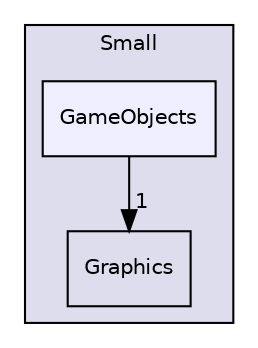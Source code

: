digraph "C:/Users/folae/Documents/Code/Big-Projects/ScriptWizards/SmallGameLibrary/include/Small/GameObjects" {
  compound=true
  node [ fontsize="10", fontname="Helvetica"];
  edge [ labelfontsize="10", labelfontname="Helvetica"];
  subgraph clusterdir_517f7d009caed18d50502f12c0d97ec3 {
    graph [ bgcolor="#ddddee", pencolor="black", label="Small" fontname="Helvetica", fontsize="10", URL="dir_517f7d009caed18d50502f12c0d97ec3.html"]
  dir_230ebb31a7b473b673878f5d3da6d001 [shape=box label="Graphics" URL="dir_230ebb31a7b473b673878f5d3da6d001.html"];
  dir_a8ded999eb2997d5041bf5add73626b0 [shape=box, label="GameObjects", style="filled", fillcolor="#eeeeff", pencolor="black", URL="dir_a8ded999eb2997d5041bf5add73626b0.html"];
  }
  dir_a8ded999eb2997d5041bf5add73626b0->dir_230ebb31a7b473b673878f5d3da6d001 [headlabel="1", labeldistance=1.5 headhref="dir_000005_000006.html"];
}
